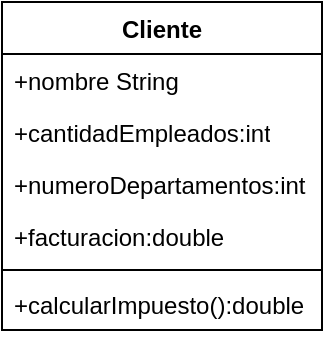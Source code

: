<mxfile version="22.0.8" type="github">
  <diagram name="Página-1" id="KLQMt0Mw67z_BzplURM5">
    <mxGraphModel dx="934" dy="444" grid="1" gridSize="10" guides="1" tooltips="1" connect="1" arrows="1" fold="1" page="1" pageScale="1" pageWidth="827" pageHeight="1169" math="0" shadow="0">
      <root>
        <mxCell id="0" />
        <mxCell id="1" parent="0" />
        <mxCell id="UKLMZffVKmk-Aj2AwYPi-1" value="Cliente" style="swimlane;fontStyle=1;align=center;verticalAlign=top;childLayout=stackLayout;horizontal=1;startSize=26;horizontalStack=0;resizeParent=1;resizeParentMax=0;resizeLast=0;collapsible=1;marginBottom=0;whiteSpace=wrap;html=1;" vertex="1" parent="1">
          <mxGeometry x="330" y="770" width="160" height="164" as="geometry" />
        </mxCell>
        <mxCell id="UKLMZffVKmk-Aj2AwYPi-2" value="+nombre String" style="text;strokeColor=none;fillColor=none;align=left;verticalAlign=top;spacingLeft=4;spacingRight=4;overflow=hidden;rotatable=0;points=[[0,0.5],[1,0.5]];portConstraint=eastwest;whiteSpace=wrap;html=1;" vertex="1" parent="UKLMZffVKmk-Aj2AwYPi-1">
          <mxGeometry y="26" width="160" height="26" as="geometry" />
        </mxCell>
        <mxCell id="UKLMZffVKmk-Aj2AwYPi-4" value="+cantidadEmpleados:int" style="text;strokeColor=none;fillColor=none;align=left;verticalAlign=top;spacingLeft=4;spacingRight=4;overflow=hidden;rotatable=0;points=[[0,0.5],[1,0.5]];portConstraint=eastwest;whiteSpace=wrap;html=1;" vertex="1" parent="UKLMZffVKmk-Aj2AwYPi-1">
          <mxGeometry y="52" width="160" height="26" as="geometry" />
        </mxCell>
        <mxCell id="UKLMZffVKmk-Aj2AwYPi-8" value="+numeroDepartamentos:int" style="text;strokeColor=none;fillColor=none;align=left;verticalAlign=top;spacingLeft=4;spacingRight=4;overflow=hidden;rotatable=0;points=[[0,0.5],[1,0.5]];portConstraint=eastwest;whiteSpace=wrap;html=1;" vertex="1" parent="UKLMZffVKmk-Aj2AwYPi-1">
          <mxGeometry y="78" width="160" height="26" as="geometry" />
        </mxCell>
        <mxCell id="UKLMZffVKmk-Aj2AwYPi-9" value="+facturacion:double" style="text;strokeColor=none;fillColor=none;align=left;verticalAlign=top;spacingLeft=4;spacingRight=4;overflow=hidden;rotatable=0;points=[[0,0.5],[1,0.5]];portConstraint=eastwest;whiteSpace=wrap;html=1;" vertex="1" parent="UKLMZffVKmk-Aj2AwYPi-1">
          <mxGeometry y="104" width="160" height="26" as="geometry" />
        </mxCell>
        <mxCell id="UKLMZffVKmk-Aj2AwYPi-3" value="" style="line;strokeWidth=1;fillColor=none;align=left;verticalAlign=middle;spacingTop=-1;spacingLeft=3;spacingRight=3;rotatable=0;labelPosition=right;points=[];portConstraint=eastwest;strokeColor=inherit;" vertex="1" parent="UKLMZffVKmk-Aj2AwYPi-1">
          <mxGeometry y="130" width="160" height="8" as="geometry" />
        </mxCell>
        <mxCell id="UKLMZffVKmk-Aj2AwYPi-5" value="+calcularImpuesto():double" style="text;strokeColor=none;fillColor=none;align=left;verticalAlign=top;spacingLeft=4;spacingRight=4;overflow=hidden;rotatable=0;points=[[0,0.5],[1,0.5]];portConstraint=eastwest;whiteSpace=wrap;html=1;" vertex="1" parent="UKLMZffVKmk-Aj2AwYPi-1">
          <mxGeometry y="138" width="160" height="26" as="geometry" />
        </mxCell>
      </root>
    </mxGraphModel>
  </diagram>
</mxfile>
